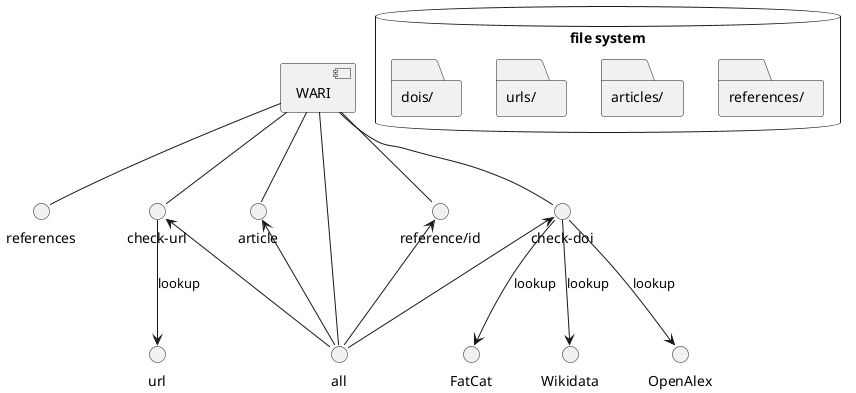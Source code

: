 @startuml
'https://plantuml.com/component-diagram

[WARI] -- references
[WARI] -- "reference/id"
[WARI] -- "check-url"
"check-url" --> url : lookup
[WARI] -- "check-doi"
[WARI] -- "article"
"check-doi" --> OpenAlex : lookup
"check-doi" --> FatCat : lookup
"check-doi" --> Wikidata : lookup
[WARI] -- all
"reference/id" <-- all
"check-doi" <-- all
"check-url" <-- all
"article" <-- all

database "file system" {

  folder "references/" {
  }
  folder "articles/" {
  }
  folder "urls/" {
  }
  folder "dois/" {
  }

}
@enduml